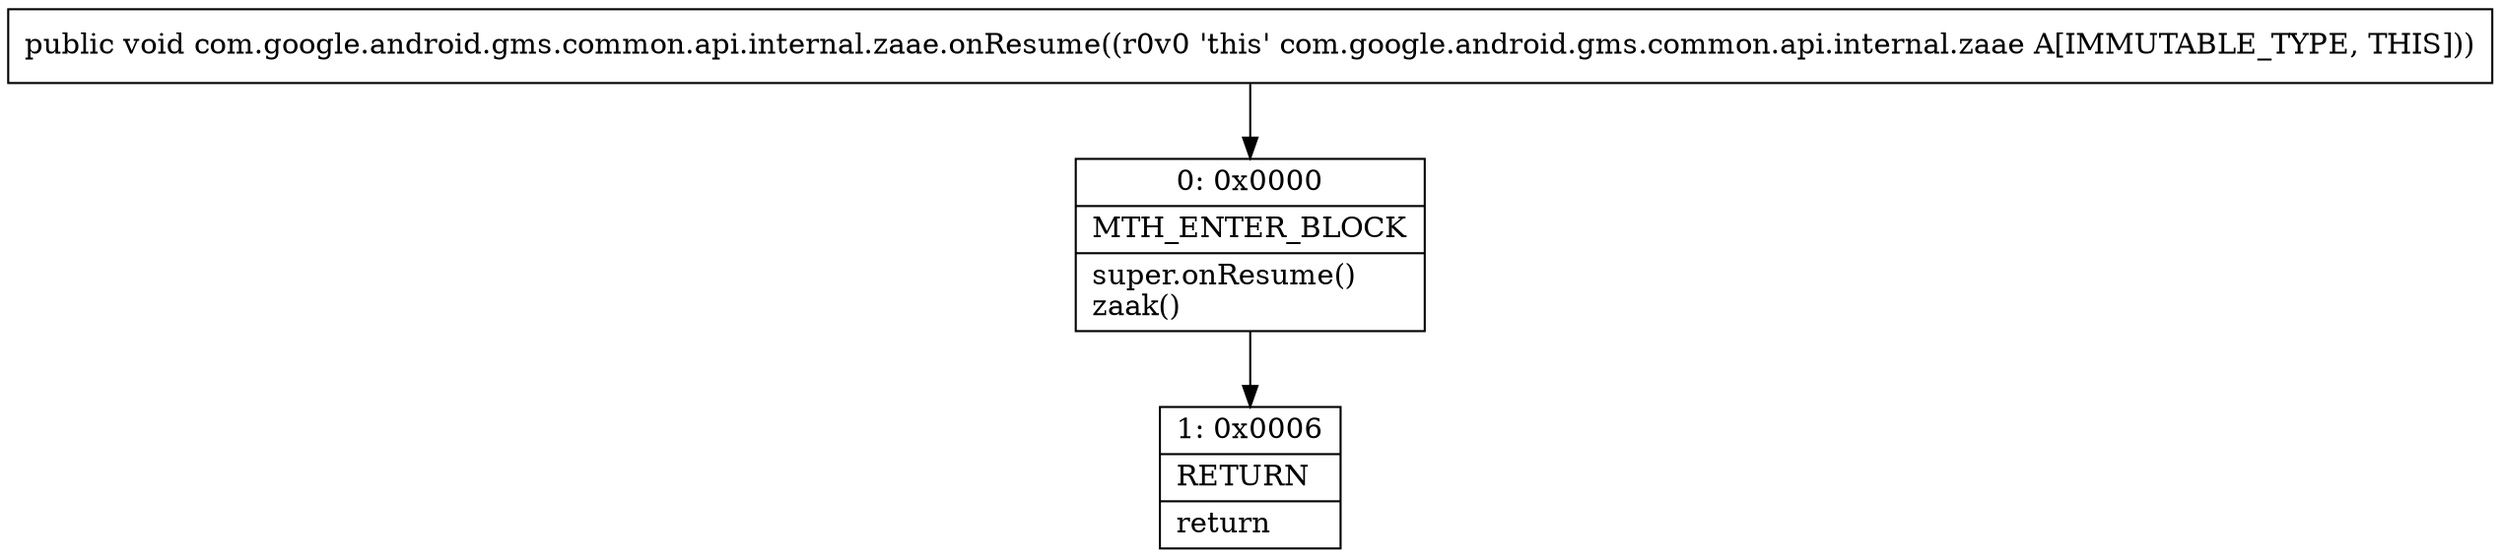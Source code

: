 digraph "CFG forcom.google.android.gms.common.api.internal.zaae.onResume()V" {
Node_0 [shape=record,label="{0\:\ 0x0000|MTH_ENTER_BLOCK\l|super.onResume()\lzaak()\l}"];
Node_1 [shape=record,label="{1\:\ 0x0006|RETURN\l|return\l}"];
MethodNode[shape=record,label="{public void com.google.android.gms.common.api.internal.zaae.onResume((r0v0 'this' com.google.android.gms.common.api.internal.zaae A[IMMUTABLE_TYPE, THIS])) }"];
MethodNode -> Node_0;
Node_0 -> Node_1;
}

